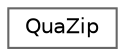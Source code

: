 digraph "Graphical Class Hierarchy"
{
 // LATEX_PDF_SIZE
  bgcolor="transparent";
  edge [fontname=Helvetica,fontsize=10,labelfontname=Helvetica,labelfontsize=10];
  node [fontname=Helvetica,fontsize=10,shape=box,height=0.2,width=0.4];
  rankdir="LR";
  Node0 [label="QuaZip",height=0.2,width=0.4,color="grey40", fillcolor="white", style="filled",URL="$classQuaZip.html",tooltip="ZIP archive."];
}
